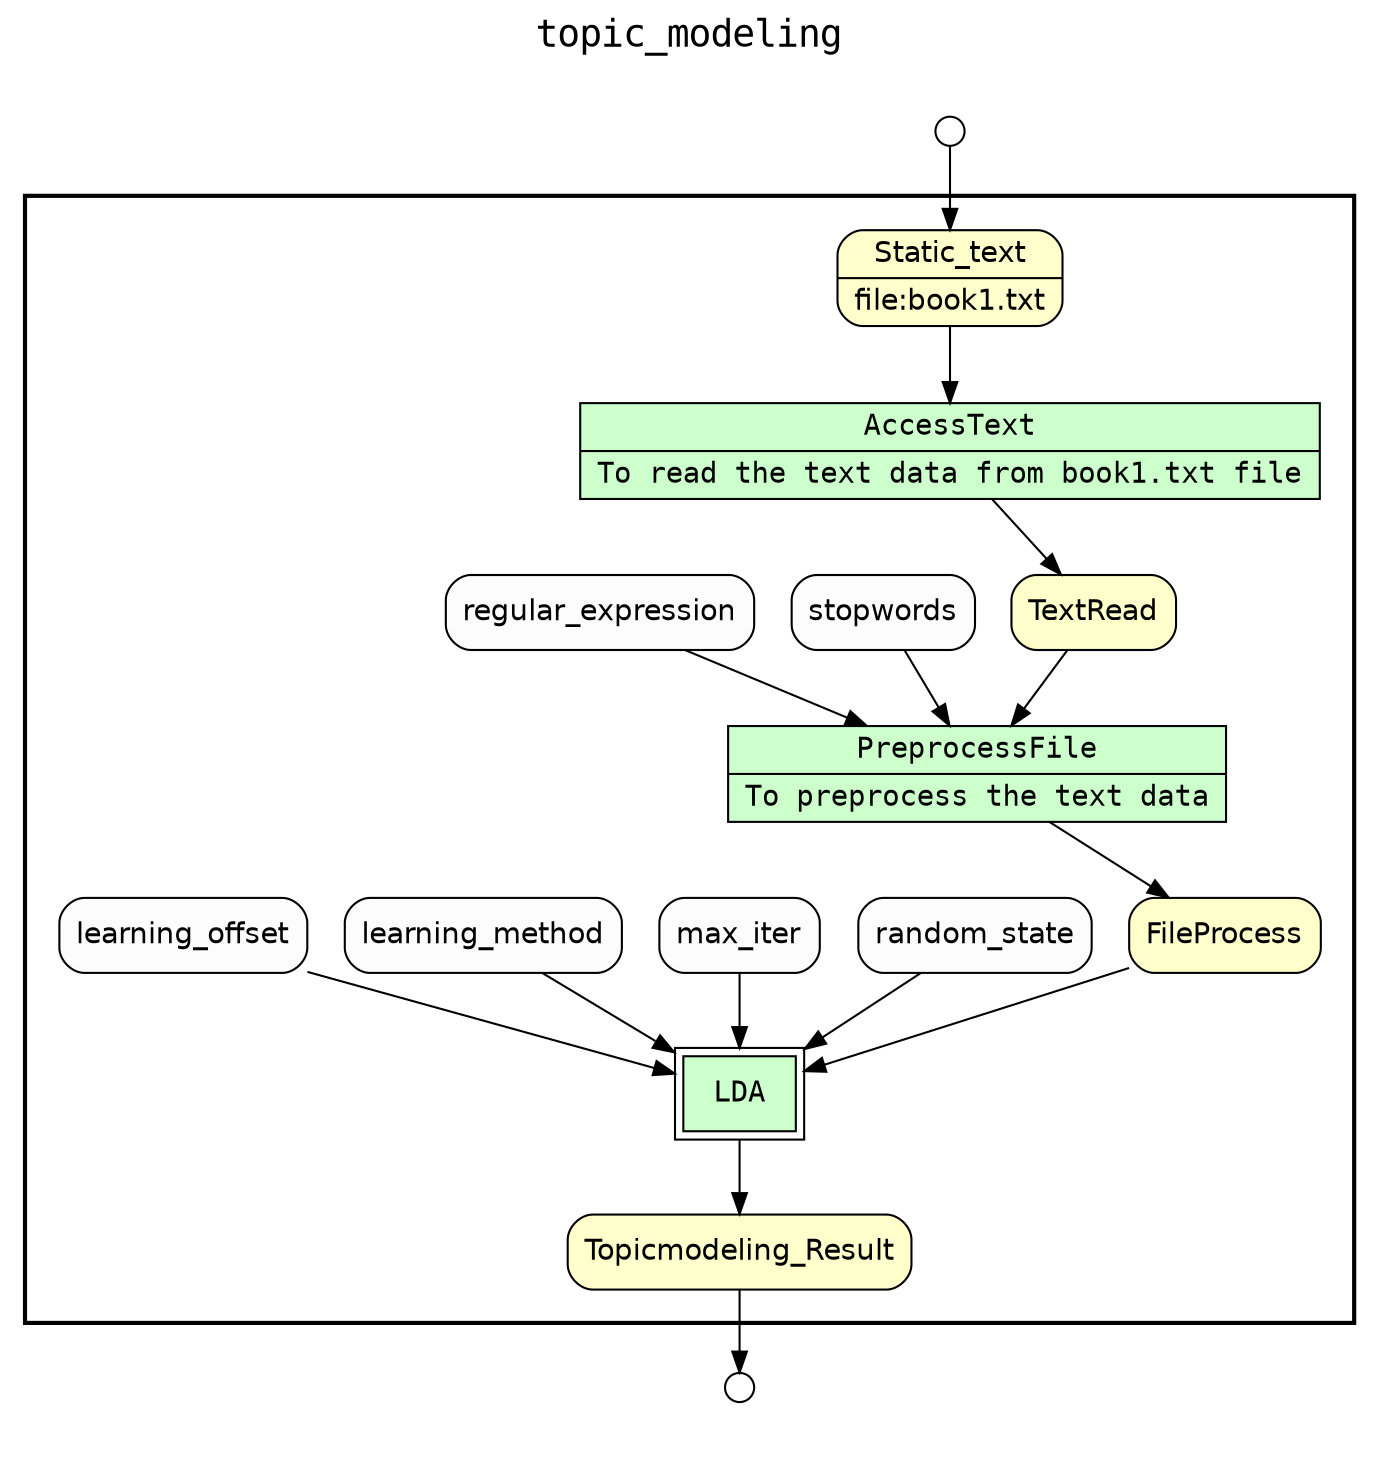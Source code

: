 digraph Workflow {
rankdir=TB
fontname=Courier; fontsize=18; labelloc=t
label=topic_modeling
subgraph cluster_workflow_box_outer { label=""; color=black; penwidth=2
subgraph cluster_workflow_box_inner { label=""; color=white
node[shape=box style=filled fillcolor="#CCFFCC" peripheries=1 fontname=Courier]
AccessText [shape=record rankdir=LR label="{<f0> AccessText |<f1> To read the text data from book1.txt file}"];
PreprocessFile [shape=record rankdir=LR label="{<f0> PreprocessFile |<f1> To preprocess the text data}"];
node[shape=box style=filled fillcolor="#CCFFCC" peripheries=2 fontname=Courier]
LDA
node[shape=box style="rounded,filled" fillcolor="#FFFFCC" peripheries=1 fontname=Helvetica]
Topicmodeling_Result
Static_text [shape=record rankdir=LR label="{<f0> Static_text |<f1> file\:book1.txt}"];
TextRead
FileProcess
node[shape=box style="rounded,filled" fillcolor="#FCFCFC" peripheries=1 fontname=Helvetica]
AccessText -> TextRead
Static_text -> AccessText
PreprocessFile -> FileProcess
stopwords -> PreprocessFile
regular_expression -> PreprocessFile
TextRead -> PreprocessFile
LDA -> Topicmodeling_Result
FileProcess -> LDA
random_state -> LDA
max_iter -> LDA
learning_method -> LDA
learning_offset -> LDA
}}
subgraph cluster_input_ports_group_outer { label=""; color=white
subgraph cluster_input_ports_group_inner { label=""; color=white
node[shape=circle style="rounded,filled" fillcolor="#FFFFFF" peripheries=1 fontname=Helvetica width=0.2]
Static_text_input_port [label=""]
}}
subgraph cluster_output_ports_group_outer { label=""; color=white
subgraph cluster_output_ports_group_inner { label=""; color=white
node[shape=circle style="rounded,filled" fillcolor="#FFFFFF" peripheries=1 fontname=Helvetica width=0.2]
Topicmodeling_Result_output_port [label=""]
}}
Static_text_input_port -> Static_text
Topicmodeling_Result -> Topicmodeling_Result_output_port
}
